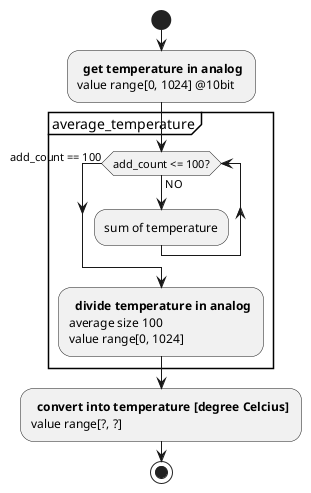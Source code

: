 @startuml

start

: ** get temperature in analog **
value range[0, 1024] @10bit;

partition average_temperature {

    while (add_count <= 100?) is (NO)
        :sum of temperature;
    endwhile (add_count == 100)

    : ** divide temperature in analog **
    average size 100
    value range[0, 1024];
}

: ** convert into temperature [degree Celcius] **
value range[?, ?];

stop

@enduml